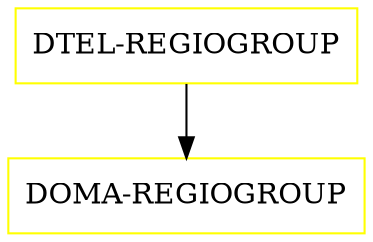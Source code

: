 digraph G {
  "DTEL-REGIOGROUP" [shape=box,color=yellow];
  "DOMA-REGIOGROUP" [shape=box,color=yellow,URL="./DOMA_REGIOGROUP.html"];
  "DTEL-REGIOGROUP" -> "DOMA-REGIOGROUP";
}
